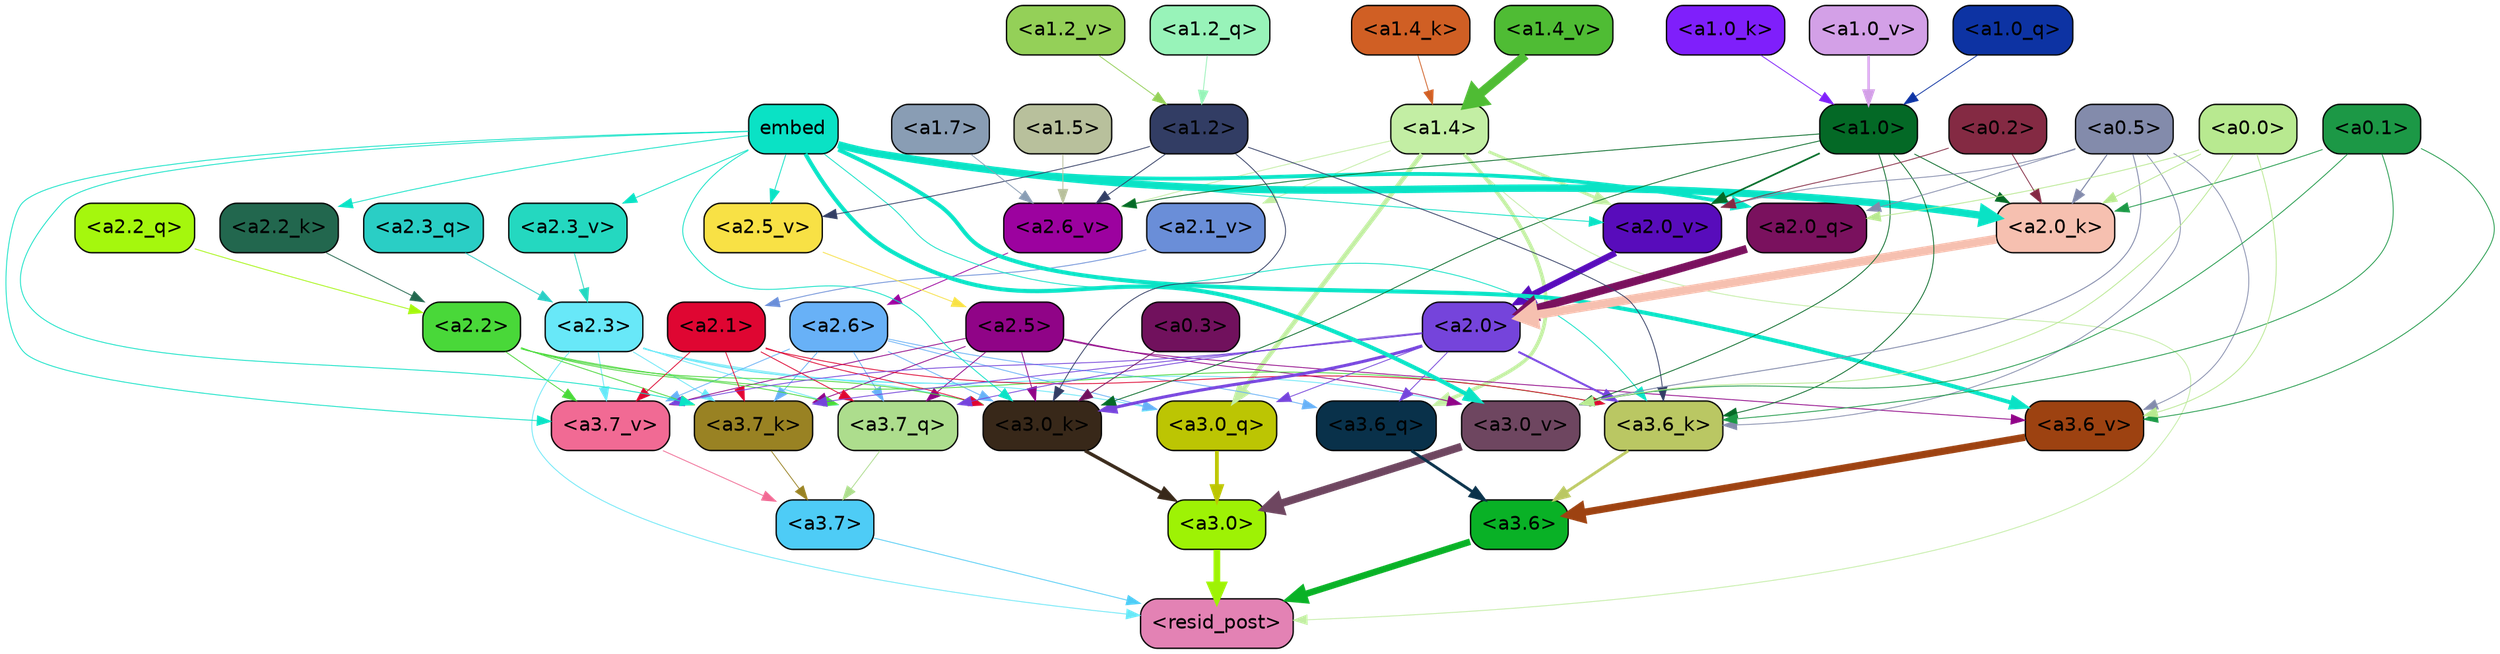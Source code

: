 strict digraph "" {
	graph [bgcolor=transparent,
		layout=dot,
		overlap=false,
		splines=true
	];
	"<a3.7>"	[color=black,
		fillcolor="#4eccf6",
		fontname=Helvetica,
		shape=box,
		style="filled, rounded"];
	"<resid_post>"	[color=black,
		fillcolor="#e382b4",
		fontname=Helvetica,
		shape=box,
		style="filled, rounded"];
	"<a3.7>" -> "<resid_post>"	[color="#4eccf6",
		penwidth=0.6];
	"<a3.6>"	[color=black,
		fillcolor="#09b126",
		fontname=Helvetica,
		shape=box,
		style="filled, rounded"];
	"<a3.6>" -> "<resid_post>"	[color="#09b126",
		penwidth=4.751612067222595];
	"<a3.0>"	[color=black,
		fillcolor="#9ef205",
		fontname=Helvetica,
		shape=box,
		style="filled, rounded"];
	"<a3.0>" -> "<resid_post>"	[color="#9ef205",
		penwidth=4.884142994880676];
	"<a2.3>"	[color=black,
		fillcolor="#68e8f8",
		fontname=Helvetica,
		shape=box,
		style="filled, rounded"];
	"<a2.3>" -> "<resid_post>"	[color="#68e8f8",
		penwidth=0.6];
	"<a3.7_q>"	[color=black,
		fillcolor="#addd8d",
		fontname=Helvetica,
		shape=box,
		style="filled, rounded"];
	"<a2.3>" -> "<a3.7_q>"	[color="#68e8f8",
		penwidth=0.6];
	"<a3.0_q>"	[color=black,
		fillcolor="#bcc503",
		fontname=Helvetica,
		shape=box,
		style="filled, rounded"];
	"<a2.3>" -> "<a3.0_q>"	[color="#68e8f8",
		penwidth=0.6];
	"<a3.7_k>"	[color=black,
		fillcolor="#998223",
		fontname=Helvetica,
		shape=box,
		style="filled, rounded"];
	"<a2.3>" -> "<a3.7_k>"	[color="#68e8f8",
		penwidth=0.6];
	"<a3.0_k>"	[color=black,
		fillcolor="#382819",
		fontname=Helvetica,
		shape=box,
		style="filled, rounded"];
	"<a2.3>" -> "<a3.0_k>"	[color="#68e8f8",
		penwidth=0.6];
	"<a3.7_v>"	[color=black,
		fillcolor="#f16a94",
		fontname=Helvetica,
		shape=box,
		style="filled, rounded"];
	"<a2.3>" -> "<a3.7_v>"	[color="#68e8f8",
		penwidth=0.6];
	"<a3.0_v>"	[color=black,
		fillcolor="#6e4660",
		fontname=Helvetica,
		shape=box,
		style="filled, rounded"];
	"<a2.3>" -> "<a3.0_v>"	[color="#68e8f8",
		penwidth=0.6];
	"<a1.4>"	[color=black,
		fillcolor="#c3eea4",
		fontname=Helvetica,
		shape=box,
		style="filled, rounded"];
	"<a1.4>" -> "<resid_post>"	[color="#c3eea4",
		penwidth=0.6];
	"<a3.6_q>"	[color=black,
		fillcolor="#09314a",
		fontname=Helvetica,
		shape=box,
		style="filled, rounded"];
	"<a1.4>" -> "<a3.6_q>"	[color="#c3eea4",
		penwidth=2.6469622254371643];
	"<a1.4>" -> "<a3.0_q>"	[color="#c3eea4",
		penwidth=3.3040847778320312];
	"<a2.6_v>"	[color=black,
		fillcolor="#9c029f",
		fontname=Helvetica,
		shape=box,
		style="filled, rounded"];
	"<a1.4>" -> "<a2.6_v>"	[color="#c3eea4",
		penwidth=0.6];
	"<a2.1_v>"	[color=black,
		fillcolor="#6a8ed8",
		fontname=Helvetica,
		shape=box,
		style="filled, rounded"];
	"<a1.4>" -> "<a2.1_v>"	[color="#c3eea4",
		penwidth=0.6];
	"<a2.0_v>"	[color=black,
		fillcolor="#580cbb",
		fontname=Helvetica,
		shape=box,
		style="filled, rounded"];
	"<a1.4>" -> "<a2.0_v>"	[color="#c3eea4",
		penwidth=2.1286070346832275];
	"<a3.7_q>" -> "<a3.7>"	[color="#addd8d",
		penwidth=0.6];
	"<a3.6_q>" -> "<a3.6>"	[color="#09314a",
		penwidth=2.091020345687866];
	"<a3.0_q>" -> "<a3.0>"	[color="#bcc503",
		penwidth=2.7421876192092896];
	"<a3.7_k>" -> "<a3.7>"	[color="#998223",
		penwidth=0.6];
	"<a3.6_k>"	[color=black,
		fillcolor="#bac763",
		fontname=Helvetica,
		shape=box,
		style="filled, rounded"];
	"<a3.6_k>" -> "<a3.6>"	[color="#bac763",
		penwidth=2.048597991466522];
	"<a3.0_k>" -> "<a3.0>"	[color="#382819",
		penwidth=2.476402521133423];
	"<a3.7_v>" -> "<a3.7>"	[color="#f16a94",
		penwidth=0.6];
	"<a3.6_v>"	[color=black,
		fillcolor="#9d4211",
		fontname=Helvetica,
		shape=box,
		style="filled, rounded"];
	"<a3.6_v>" -> "<a3.6>"	[color="#9d4211",
		penwidth=5.2550448179244995];
	"<a3.0_v>" -> "<a3.0>"	[color="#6e4660",
		penwidth=5.652270674705505];
	"<a2.6>"	[color=black,
		fillcolor="#68b1f7",
		fontname=Helvetica,
		shape=box,
		style="filled, rounded"];
	"<a2.6>" -> "<a3.7_q>"	[color="#68b1f7",
		penwidth=0.6];
	"<a2.6>" -> "<a3.6_q>"	[color="#68b1f7",
		penwidth=0.6];
	"<a2.6>" -> "<a3.0_q>"	[color="#68b1f7",
		penwidth=0.6];
	"<a2.6>" -> "<a3.7_k>"	[color="#68b1f7",
		penwidth=0.6];
	"<a2.6>" -> "<a3.0_k>"	[color="#68b1f7",
		penwidth=0.6];
	"<a2.6>" -> "<a3.7_v>"	[color="#68b1f7",
		penwidth=0.6];
	"<a2.5>"	[color=black,
		fillcolor="#900487",
		fontname=Helvetica,
		shape=box,
		style="filled, rounded"];
	"<a2.5>" -> "<a3.7_q>"	[color="#900487",
		penwidth=0.6];
	"<a2.5>" -> "<a3.7_k>"	[color="#900487",
		penwidth=0.6];
	"<a2.5>" -> "<a3.0_k>"	[color="#900487",
		penwidth=0.6];
	"<a2.5>" -> "<a3.7_v>"	[color="#900487",
		penwidth=0.6];
	"<a2.5>" -> "<a3.6_v>"	[color="#900487",
		penwidth=0.6];
	"<a2.5>" -> "<a3.0_v>"	[color="#900487",
		penwidth=0.6];
	"<a2.2>"	[color=black,
		fillcolor="#49d839",
		fontname=Helvetica,
		shape=box,
		style="filled, rounded"];
	"<a2.2>" -> "<a3.7_q>"	[color="#49d839",
		penwidth=0.6];
	"<a2.2>" -> "<a3.7_k>"	[color="#49d839",
		penwidth=0.6];
	"<a2.2>" -> "<a3.6_k>"	[color="#49d839",
		penwidth=0.6];
	"<a2.2>" -> "<a3.0_k>"	[color="#49d839",
		penwidth=0.6];
	"<a2.2>" -> "<a3.7_v>"	[color="#49d839",
		penwidth=0.6];
	"<a2.1>"	[color=black,
		fillcolor="#df0632",
		fontname=Helvetica,
		shape=box,
		style="filled, rounded"];
	"<a2.1>" -> "<a3.7_q>"	[color="#df0632",
		penwidth=0.6];
	"<a2.1>" -> "<a3.7_k>"	[color="#df0632",
		penwidth=0.6];
	"<a2.1>" -> "<a3.6_k>"	[color="#df0632",
		penwidth=0.6];
	"<a2.1>" -> "<a3.0_k>"	[color="#df0632",
		penwidth=0.6];
	"<a2.1>" -> "<a3.7_v>"	[color="#df0632",
		penwidth=0.6];
	"<a2.0>"	[color=black,
		fillcolor="#7544db",
		fontname=Helvetica,
		shape=box,
		style="filled, rounded"];
	"<a2.0>" -> "<a3.7_q>"	[color="#7544db",
		penwidth=0.6];
	"<a2.0>" -> "<a3.6_q>"	[color="#7544db",
		penwidth=0.6];
	"<a2.0>" -> "<a3.0_q>"	[color="#7544db",
		penwidth=0.6];
	"<a2.0>" -> "<a3.7_k>"	[color="#7544db",
		penwidth=0.6];
	"<a2.0>" -> "<a3.6_k>"	[color="#7544db",
		penwidth=1.4757367372512817];
	"<a2.0>" -> "<a3.0_k>"	[color="#7544db",
		penwidth=2.2137351036071777];
	"<a2.0>" -> "<a3.7_v>"	[color="#7544db",
		penwidth=0.6];
	embed	[color=black,
		fillcolor="#0ae2c5",
		fontname=Helvetica,
		shape=box,
		style="filled, rounded"];
	embed -> "<a3.7_k>"	[color="#0ae2c5",
		penwidth=0.6];
	embed -> "<a3.6_k>"	[color="#0ae2c5",
		penwidth=0.6];
	embed -> "<a3.0_k>"	[color="#0ae2c5",
		penwidth=0.6];
	embed -> "<a3.7_v>"	[color="#0ae2c5",
		penwidth=0.6];
	embed -> "<a3.6_v>"	[color="#0ae2c5",
		penwidth=2.9582033157348633];
	embed -> "<a3.0_v>"	[color="#0ae2c5",
		penwidth=2.972973108291626];
	"<a2.0_q>"	[color=black,
		fillcolor="#7a115e",
		fontname=Helvetica,
		shape=box,
		style="filled, rounded"];
	embed -> "<a2.0_q>"	[color="#0ae2c5",
		penwidth=2.7699792869389057];
	"<a2.2_k>"	[color=black,
		fillcolor="#22674e",
		fontname=Helvetica,
		shape=box,
		style="filled, rounded"];
	embed -> "<a2.2_k>"	[color="#0ae2c5",
		penwidth=0.6];
	"<a2.0_k>"	[color=black,
		fillcolor="#f6c0b0",
		fontname=Helvetica,
		shape=box,
		style="filled, rounded"];
	embed -> "<a2.0_k>"	[color="#0ae2c5",
		penwidth=5.362775564193726];
	"<a2.5_v>"	[color=black,
		fillcolor="#f8e145",
		fontname=Helvetica,
		shape=box,
		style="filled, rounded"];
	embed -> "<a2.5_v>"	[color="#0ae2c5",
		penwidth=0.6];
	"<a2.3_v>"	[color=black,
		fillcolor="#24d8c0",
		fontname=Helvetica,
		shape=box,
		style="filled, rounded"];
	embed -> "<a2.3_v>"	[color="#0ae2c5",
		penwidth=0.6];
	embed -> "<a2.0_v>"	[color="#0ae2c5",
		penwidth=0.6];
	"<a1.2>"	[color=black,
		fillcolor="#323d64",
		fontname=Helvetica,
		shape=box,
		style="filled, rounded"];
	"<a1.2>" -> "<a3.6_k>"	[color="#323d64",
		penwidth=0.6];
	"<a1.2>" -> "<a3.0_k>"	[color="#323d64",
		penwidth=0.6];
	"<a1.2>" -> "<a2.6_v>"	[color="#323d64",
		penwidth=0.6];
	"<a1.2>" -> "<a2.5_v>"	[color="#323d64",
		penwidth=0.6];
	"<a1.0>"	[color=black,
		fillcolor="#046926",
		fontname=Helvetica,
		shape=box,
		style="filled, rounded"];
	"<a1.0>" -> "<a3.6_k>"	[color="#046926",
		penwidth=0.6];
	"<a1.0>" -> "<a3.0_k>"	[color="#046926",
		penwidth=0.6];
	"<a1.0>" -> "<a3.0_v>"	[color="#046926",
		penwidth=0.6];
	"<a1.0>" -> "<a2.0_k>"	[color="#046926",
		penwidth=0.6];
	"<a1.0>" -> "<a2.6_v>"	[color="#046926",
		penwidth=0.6];
	"<a1.0>" -> "<a2.0_v>"	[color="#046926",
		penwidth=1.2240618467330933];
	"<a0.5>"	[color=black,
		fillcolor="#838bab",
		fontname=Helvetica,
		shape=box,
		style="filled, rounded"];
	"<a0.5>" -> "<a3.6_k>"	[color="#838bab",
		penwidth=0.6];
	"<a0.5>" -> "<a3.6_v>"	[color="#838bab",
		penwidth=0.6];
	"<a0.5>" -> "<a3.0_v>"	[color="#838bab",
		penwidth=0.6790935099124908];
	"<a0.5>" -> "<a2.0_q>"	[color="#838bab",
		penwidth=0.6];
	"<a0.5>" -> "<a2.0_k>"	[color="#838bab",
		penwidth=0.7897988557815552];
	"<a0.5>" -> "<a2.0_v>"	[color="#838bab",
		penwidth=0.6];
	"<a0.1>"	[color=black,
		fillcolor="#1c9846",
		fontname=Helvetica,
		shape=box,
		style="filled, rounded"];
	"<a0.1>" -> "<a3.6_k>"	[color="#1c9846",
		penwidth=0.6];
	"<a0.1>" -> "<a3.6_v>"	[color="#1c9846",
		penwidth=0.6];
	"<a0.1>" -> "<a3.0_v>"	[color="#1c9846",
		penwidth=0.6];
	"<a0.1>" -> "<a2.0_k>"	[color="#1c9846",
		penwidth=0.6];
	"<a0.3>"	[color=black,
		fillcolor="#71115d",
		fontname=Helvetica,
		shape=box,
		style="filled, rounded"];
	"<a0.3>" -> "<a3.0_k>"	[color="#71115d",
		penwidth=0.6];
	"<a0.0>"	[color=black,
		fillcolor="#b8e990",
		fontname=Helvetica,
		shape=box,
		style="filled, rounded"];
	"<a0.0>" -> "<a3.6_v>"	[color="#b8e990",
		penwidth=0.6];
	"<a0.0>" -> "<a3.0_v>"	[color="#b8e990",
		penwidth=0.6];
	"<a0.0>" -> "<a2.0_q>"	[color="#b8e990",
		penwidth=0.6];
	"<a0.0>" -> "<a2.0_k>"	[color="#b8e990",
		penwidth=0.6];
	"<a2.3_q>"	[color=black,
		fillcolor="#2acec5",
		fontname=Helvetica,
		shape=box,
		style="filled, rounded"];
	"<a2.3_q>" -> "<a2.3>"	[color="#2acec5",
		penwidth=0.6];
	"<a2.2_q>"	[color=black,
		fillcolor="#a5f70d",
		fontname=Helvetica,
		shape=box,
		style="filled, rounded"];
	"<a2.2_q>" -> "<a2.2>"	[color="#a5f70d",
		penwidth=0.6];
	"<a2.0_q>" -> "<a2.0>"	[color="#7a115e",
		penwidth=5.819834470748901];
	"<a2.2_k>" -> "<a2.2>"	[color="#22674e",
		penwidth=0.6];
	"<a2.0_k>" -> "<a2.0>"	[color="#f6c0b0",
		penwidth=6.470837593078613];
	"<a2.6_v>" -> "<a2.6>"	[color="#9c029f",
		penwidth=0.6];
	"<a2.5_v>" -> "<a2.5>"	[color="#f8e145",
		penwidth=0.6];
	"<a2.3_v>" -> "<a2.3>"	[color="#24d8c0",
		penwidth=0.6];
	"<a2.1_v>" -> "<a2.1>"	[color="#6a8ed8",
		penwidth=0.6];
	"<a2.0_v>" -> "<a2.0>"	[color="#580cbb",
		penwidth=4.5950857400894165];
	"<a0.2>"	[color=black,
		fillcolor="#842a43",
		fontname=Helvetica,
		shape=box,
		style="filled, rounded"];
	"<a0.2>" -> "<a2.0_k>"	[color="#842a43",
		penwidth=0.6];
	"<a0.2>" -> "<a2.0_v>"	[color="#842a43",
		penwidth=0.6];
	"<a1.7>"	[color=black,
		fillcolor="#899db4",
		fontname=Helvetica,
		shape=box,
		style="filled, rounded"];
	"<a1.7>" -> "<a2.6_v>"	[color="#899db4",
		penwidth=0.6];
	"<a1.5>"	[color=black,
		fillcolor="#b8c09c",
		fontname=Helvetica,
		shape=box,
		style="filled, rounded"];
	"<a1.5>" -> "<a2.6_v>"	[color="#b8c09c",
		penwidth=0.6];
	"<a1.2_q>"	[color=black,
		fillcolor="#98f3b9",
		fontname=Helvetica,
		shape=box,
		style="filled, rounded"];
	"<a1.2_q>" -> "<a1.2>"	[color="#98f3b9",
		penwidth=0.6];
	"<a1.0_q>"	[color=black,
		fillcolor="#0d33a3",
		fontname=Helvetica,
		shape=box,
		style="filled, rounded"];
	"<a1.0_q>" -> "<a1.0>"	[color="#0d33a3",
		penwidth=0.6];
	"<a1.4_k>"	[color=black,
		fillcolor="#d05f24",
		fontname=Helvetica,
		shape=box,
		style="filled, rounded"];
	"<a1.4_k>" -> "<a1.4>"	[color="#d05f24",
		penwidth=0.6];
	"<a1.0_k>"	[color=black,
		fillcolor="#7f1ffb",
		fontname=Helvetica,
		shape=box,
		style="filled, rounded"];
	"<a1.0_k>" -> "<a1.0>"	[color="#7f1ffb",
		penwidth=0.6];
	"<a1.4_v>"	[color=black,
		fillcolor="#4fbc34",
		fontname=Helvetica,
		shape=box,
		style="filled, rounded"];
	"<a1.4_v>" -> "<a1.4>"	[color="#4fbc34",
		penwidth=6.635385513305664];
	"<a1.2_v>"	[color=black,
		fillcolor="#94d058",
		fontname=Helvetica,
		shape=box,
		style="filled, rounded"];
	"<a1.2_v>" -> "<a1.2>"	[color="#94d058",
		penwidth=0.6];
	"<a1.0_v>"	[color=black,
		fillcolor="#d3a0e7",
		fontname=Helvetica,
		shape=box,
		style="filled, rounded"];
	"<a1.0_v>" -> "<a1.0>"	[color="#d3a0e7",
		penwidth=1.807669460773468];
}
